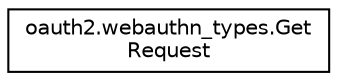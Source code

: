 digraph "Graphical Class Hierarchy"
{
 // LATEX_PDF_SIZE
  edge [fontname="Helvetica",fontsize="10",labelfontname="Helvetica",labelfontsize="10"];
  node [fontname="Helvetica",fontsize="10",shape=record];
  rankdir="LR";
  Node0 [label="oauth2.webauthn_types.Get\lRequest",height=0.2,width=0.4,color="black", fillcolor="white", style="filled",URL="$classoauth2_1_1webauthn__types_1_1GetRequest.html",tooltip=" "];
}
